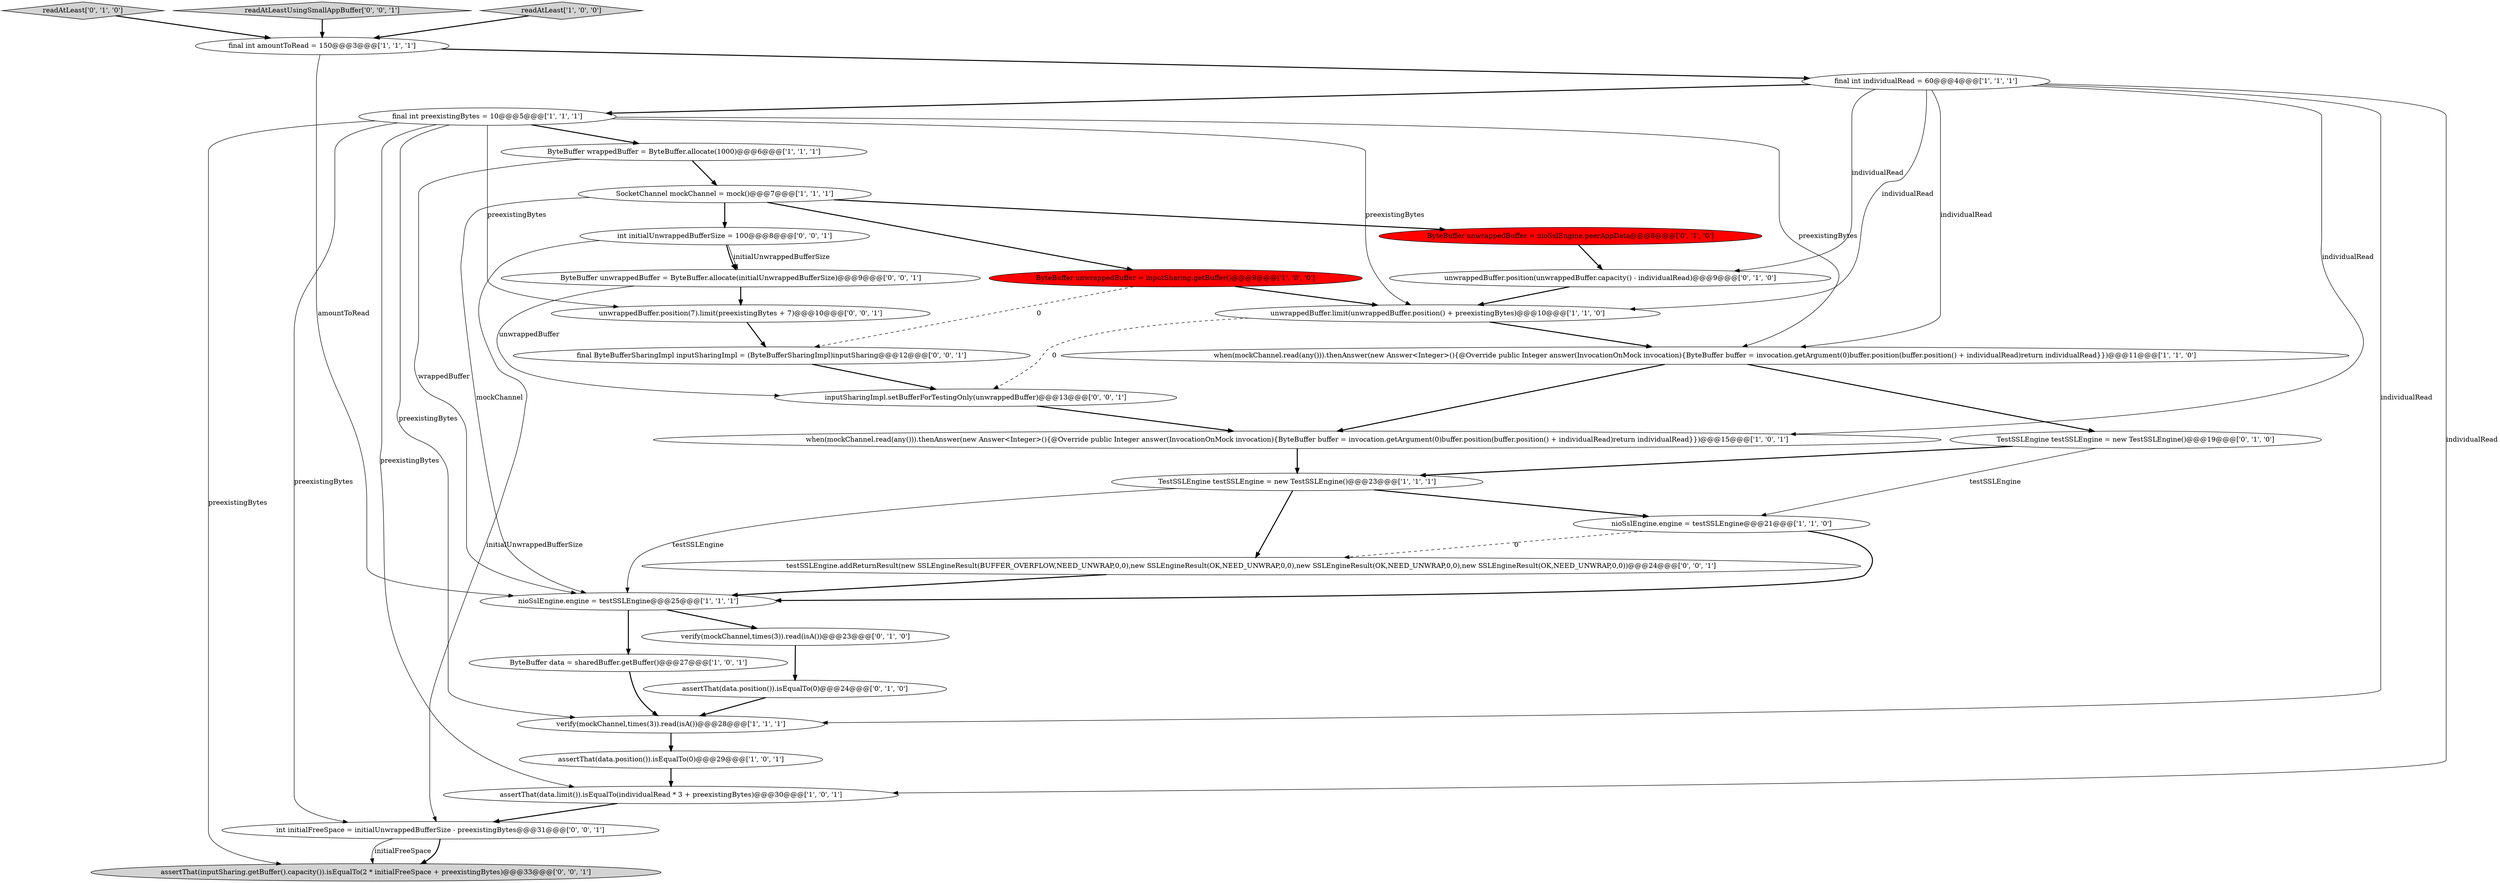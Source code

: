 digraph {
26 [style = filled, label = "assertThat(inputSharing.getBuffer().capacity()).isEqualTo(2 * initialFreeSpace + preexistingBytes)@@@33@@@['0', '0', '1']", fillcolor = lightgray, shape = ellipse image = "AAA0AAABBB3BBB"];
22 [style = filled, label = "assertThat(data.position()).isEqualTo(0)@@@24@@@['0', '1', '0']", fillcolor = white, shape = ellipse image = "AAA0AAABBB2BBB"];
17 [style = filled, label = "unwrappedBuffer.position(unwrappedBuffer.capacity() - individualRead)@@@9@@@['0', '1', '0']", fillcolor = white, shape = ellipse image = "AAA0AAABBB2BBB"];
14 [style = filled, label = "ByteBuffer unwrappedBuffer = inputSharing.getBuffer()@@@9@@@['1', '0', '0']", fillcolor = red, shape = ellipse image = "AAA1AAABBB1BBB"];
7 [style = filled, label = "assertThat(data.position()).isEqualTo(0)@@@29@@@['1', '0', '1']", fillcolor = white, shape = ellipse image = "AAA0AAABBB1BBB"];
20 [style = filled, label = "readAtLeast['0', '1', '0']", fillcolor = lightgray, shape = diamond image = "AAA0AAABBB2BBB"];
6 [style = filled, label = "nioSslEngine.engine = testSSLEngine@@@25@@@['1', '1', '1']", fillcolor = white, shape = ellipse image = "AAA0AAABBB1BBB"];
5 [style = filled, label = "nioSslEngine.engine = testSSLEngine@@@21@@@['1', '1', '0']", fillcolor = white, shape = ellipse image = "AAA0AAABBB1BBB"];
28 [style = filled, label = "ByteBuffer unwrappedBuffer = ByteBuffer.allocate(initialUnwrappedBufferSize)@@@9@@@['0', '0', '1']", fillcolor = white, shape = ellipse image = "AAA0AAABBB3BBB"];
3 [style = filled, label = "verify(mockChannel,times(3)).read(isA())@@@28@@@['1', '1', '1']", fillcolor = white, shape = ellipse image = "AAA0AAABBB1BBB"];
27 [style = filled, label = "unwrappedBuffer.position(7).limit(preexistingBytes + 7)@@@10@@@['0', '0', '1']", fillcolor = white, shape = ellipse image = "AAA0AAABBB3BBB"];
23 [style = filled, label = "testSSLEngine.addReturnResult(new SSLEngineResult(BUFFER_OVERFLOW,NEED_UNWRAP,0,0),new SSLEngineResult(OK,NEED_UNWRAP,0,0),new SSLEngineResult(OK,NEED_UNWRAP,0,0),new SSLEngineResult(OK,NEED_UNWRAP,0,0))@@@24@@@['0', '0', '1']", fillcolor = white, shape = ellipse image = "AAA0AAABBB3BBB"];
24 [style = filled, label = "final ByteBufferSharingImpl inputSharingImpl = (ByteBufferSharingImpl)inputSharing@@@12@@@['0', '0', '1']", fillcolor = white, shape = ellipse image = "AAA0AAABBB3BBB"];
8 [style = filled, label = "when(mockChannel.read(any())).thenAnswer(new Answer<Integer>(){@Override public Integer answer(InvocationOnMock invocation){ByteBuffer buffer = invocation.getArgument(0)buffer.position(buffer.position() + individualRead)return individualRead}})@@@15@@@['1', '0', '1']", fillcolor = white, shape = ellipse image = "AAA0AAABBB1BBB"];
10 [style = filled, label = "final int amountToRead = 150@@@3@@@['1', '1', '1']", fillcolor = white, shape = ellipse image = "AAA0AAABBB1BBB"];
2 [style = filled, label = "TestSSLEngine testSSLEngine = new TestSSLEngine()@@@23@@@['1', '1', '1']", fillcolor = white, shape = ellipse image = "AAA0AAABBB1BBB"];
12 [style = filled, label = "final int individualRead = 60@@@4@@@['1', '1', '1']", fillcolor = white, shape = ellipse image = "AAA0AAABBB1BBB"];
1 [style = filled, label = "when(mockChannel.read(any())).thenAnswer(new Answer<Integer>(){@Override public Integer answer(InvocationOnMock invocation){ByteBuffer buffer = invocation.getArgument(0)buffer.position(buffer.position() + individualRead)return individualRead}})@@@11@@@['1', '1', '0']", fillcolor = white, shape = ellipse image = "AAA0AAABBB1BBB"];
30 [style = filled, label = "int initialUnwrappedBufferSize = 100@@@8@@@['0', '0', '1']", fillcolor = white, shape = ellipse image = "AAA0AAABBB3BBB"];
25 [style = filled, label = "readAtLeastUsingSmallAppBuffer['0', '0', '1']", fillcolor = lightgray, shape = diamond image = "AAA0AAABBB3BBB"];
18 [style = filled, label = "verify(mockChannel,times(3)).read(isA())@@@23@@@['0', '1', '0']", fillcolor = white, shape = ellipse image = "AAA0AAABBB2BBB"];
4 [style = filled, label = "final int preexistingBytes = 10@@@5@@@['1', '1', '1']", fillcolor = white, shape = ellipse image = "AAA0AAABBB1BBB"];
9 [style = filled, label = "SocketChannel mockChannel = mock()@@@7@@@['1', '1', '1']", fillcolor = white, shape = ellipse image = "AAA0AAABBB1BBB"];
0 [style = filled, label = "ByteBuffer wrappedBuffer = ByteBuffer.allocate(1000)@@@6@@@['1', '1', '1']", fillcolor = white, shape = ellipse image = "AAA0AAABBB1BBB"];
13 [style = filled, label = "ByteBuffer data = sharedBuffer.getBuffer()@@@27@@@['1', '0', '1']", fillcolor = white, shape = ellipse image = "AAA0AAABBB1BBB"];
21 [style = filled, label = "ByteBuffer unwrappedBuffer = nioSslEngine.peerAppData@@@8@@@['0', '1', '0']", fillcolor = red, shape = ellipse image = "AAA1AAABBB2BBB"];
29 [style = filled, label = "int initialFreeSpace = initialUnwrappedBufferSize - preexistingBytes@@@31@@@['0', '0', '1']", fillcolor = white, shape = ellipse image = "AAA0AAABBB3BBB"];
11 [style = filled, label = "unwrappedBuffer.limit(unwrappedBuffer.position() + preexistingBytes)@@@10@@@['1', '1', '0']", fillcolor = white, shape = ellipse image = "AAA0AAABBB1BBB"];
15 [style = filled, label = "assertThat(data.limit()).isEqualTo(individualRead * 3 + preexistingBytes)@@@30@@@['1', '0', '1']", fillcolor = white, shape = ellipse image = "AAA0AAABBB1BBB"];
19 [style = filled, label = "TestSSLEngine testSSLEngine = new TestSSLEngine()@@@19@@@['0', '1', '0']", fillcolor = white, shape = ellipse image = "AAA0AAABBB2BBB"];
16 [style = filled, label = "readAtLeast['1', '0', '0']", fillcolor = lightgray, shape = diamond image = "AAA0AAABBB1BBB"];
31 [style = filled, label = "inputSharingImpl.setBufferForTestingOnly(unwrappedBuffer)@@@13@@@['0', '0', '1']", fillcolor = white, shape = ellipse image = "AAA0AAABBB3BBB"];
14->24 [style = dashed, label="0"];
12->17 [style = solid, label="individualRead"];
0->9 [style = bold, label=""];
30->29 [style = solid, label="initialUnwrappedBufferSize"];
1->8 [style = bold, label=""];
4->3 [style = solid, label="preexistingBytes"];
0->6 [style = solid, label="wrappedBuffer"];
12->1 [style = solid, label="individualRead"];
11->1 [style = bold, label=""];
16->10 [style = bold, label=""];
5->23 [style = dashed, label="0"];
6->18 [style = bold, label=""];
12->3 [style = solid, label="individualRead"];
12->8 [style = solid, label="individualRead"];
9->30 [style = bold, label=""];
19->2 [style = bold, label=""];
4->15 [style = solid, label="preexistingBytes"];
4->1 [style = solid, label="preexistingBytes"];
4->0 [style = bold, label=""];
12->11 [style = solid, label="individualRead"];
20->10 [style = bold, label=""];
29->26 [style = bold, label=""];
29->26 [style = solid, label="initialFreeSpace"];
22->3 [style = bold, label=""];
2->23 [style = bold, label=""];
4->26 [style = solid, label="preexistingBytes"];
18->22 [style = bold, label=""];
30->28 [style = bold, label=""];
9->6 [style = solid, label="mockChannel"];
5->6 [style = bold, label=""];
13->3 [style = bold, label=""];
12->4 [style = bold, label=""];
8->2 [style = bold, label=""];
3->7 [style = bold, label=""];
24->31 [style = bold, label=""];
10->12 [style = bold, label=""];
10->6 [style = solid, label="amountToRead"];
4->29 [style = solid, label="preexistingBytes"];
30->28 [style = solid, label="initialUnwrappedBufferSize"];
6->13 [style = bold, label=""];
23->6 [style = bold, label=""];
11->31 [style = dashed, label="0"];
9->21 [style = bold, label=""];
9->14 [style = bold, label=""];
7->15 [style = bold, label=""];
2->6 [style = solid, label="testSSLEngine"];
25->10 [style = bold, label=""];
27->24 [style = bold, label=""];
19->5 [style = solid, label="testSSLEngine"];
28->27 [style = bold, label=""];
1->19 [style = bold, label=""];
28->31 [style = solid, label="unwrappedBuffer"];
14->11 [style = bold, label=""];
21->17 [style = bold, label=""];
31->8 [style = bold, label=""];
4->27 [style = solid, label="preexistingBytes"];
15->29 [style = bold, label=""];
4->11 [style = solid, label="preexistingBytes"];
2->5 [style = bold, label=""];
12->15 [style = solid, label="individualRead"];
17->11 [style = bold, label=""];
}
